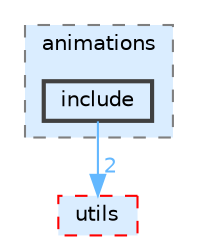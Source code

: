 digraph "lib/core/animations/include"
{
 // LATEX_PDF_SIZE
  bgcolor="transparent";
  edge [fontname=Helvetica,fontsize=10,labelfontname=Helvetica,labelfontsize=10];
  node [fontname=Helvetica,fontsize=10,shape=box,height=0.2,width=0.4];
  compound=true
  subgraph clusterdir_06e9991ea89407c6551f5222315beab6 {
    graph [ bgcolor="#daedff", pencolor="grey50", label="animations", fontname=Helvetica,fontsize=10 style="filled,dashed", URL="dir_06e9991ea89407c6551f5222315beab6.html",tooltip=""]
  dir_182d1e37e09ca51b2142e6e766462787 [label="include", fillcolor="#daedff", color="grey25", style="filled,bold", URL="dir_182d1e37e09ca51b2142e6e766462787.html",tooltip=""];
  }
  dir_7424ed62543de5b0130e05639ffdcfce [label="utils", fillcolor="#daedff", color="red", style="filled,dashed", URL="dir_7424ed62543de5b0130e05639ffdcfce.html",tooltip=""];
  dir_182d1e37e09ca51b2142e6e766462787->dir_7424ed62543de5b0130e05639ffdcfce [headlabel="2", labeldistance=1.5 headhref="dir_000005_000028.html" color="steelblue1" fontcolor="steelblue1"];
}
